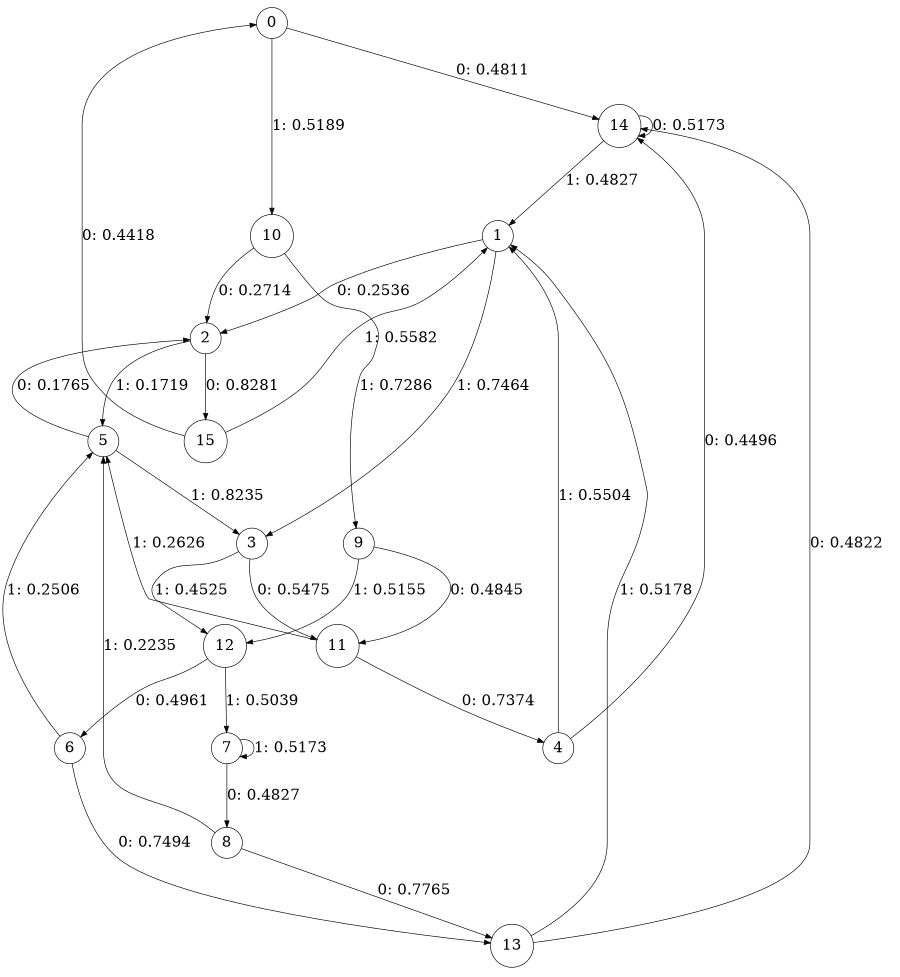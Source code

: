 digraph "ch14concat_phase3_L7" {
size = "6,8.5";
ratio = "fill";
node [shape = circle];
node [fontsize = 24];
edge [fontsize = 24];
0 -> 14 [label = "0: 0.4811   "];
0 -> 10 [label = "1: 0.5189   "];
1 -> 2 [label = "0: 0.2536   "];
1 -> 3 [label = "1: 0.7464   "];
2 -> 15 [label = "0: 0.8281   "];
2 -> 5 [label = "1: 0.1719   "];
3 -> 11 [label = "0: 0.5475   "];
3 -> 12 [label = "1: 0.4525   "];
4 -> 14 [label = "0: 0.4496   "];
4 -> 1 [label = "1: 0.5504   "];
5 -> 2 [label = "0: 0.1765   "];
5 -> 3 [label = "1: 0.8235   "];
6 -> 13 [label = "0: 0.7494   "];
6 -> 5 [label = "1: 0.2506   "];
7 -> 8 [label = "0: 0.4827   "];
7 -> 7 [label = "1: 0.5173   "];
8 -> 13 [label = "0: 0.7765   "];
8 -> 5 [label = "1: 0.2235   "];
9 -> 11 [label = "0: 0.4845   "];
9 -> 12 [label = "1: 0.5155   "];
10 -> 2 [label = "0: 0.2714   "];
10 -> 9 [label = "1: 0.7286   "];
11 -> 4 [label = "0: 0.7374   "];
11 -> 5 [label = "1: 0.2626   "];
12 -> 6 [label = "0: 0.4961   "];
12 -> 7 [label = "1: 0.5039   "];
13 -> 14 [label = "0: 0.4822   "];
13 -> 1 [label = "1: 0.5178   "];
14 -> 14 [label = "0: 0.5173   "];
14 -> 1 [label = "1: 0.4827   "];
15 -> 0 [label = "0: 0.4418   "];
15 -> 1 [label = "1: 0.5582   "];
}